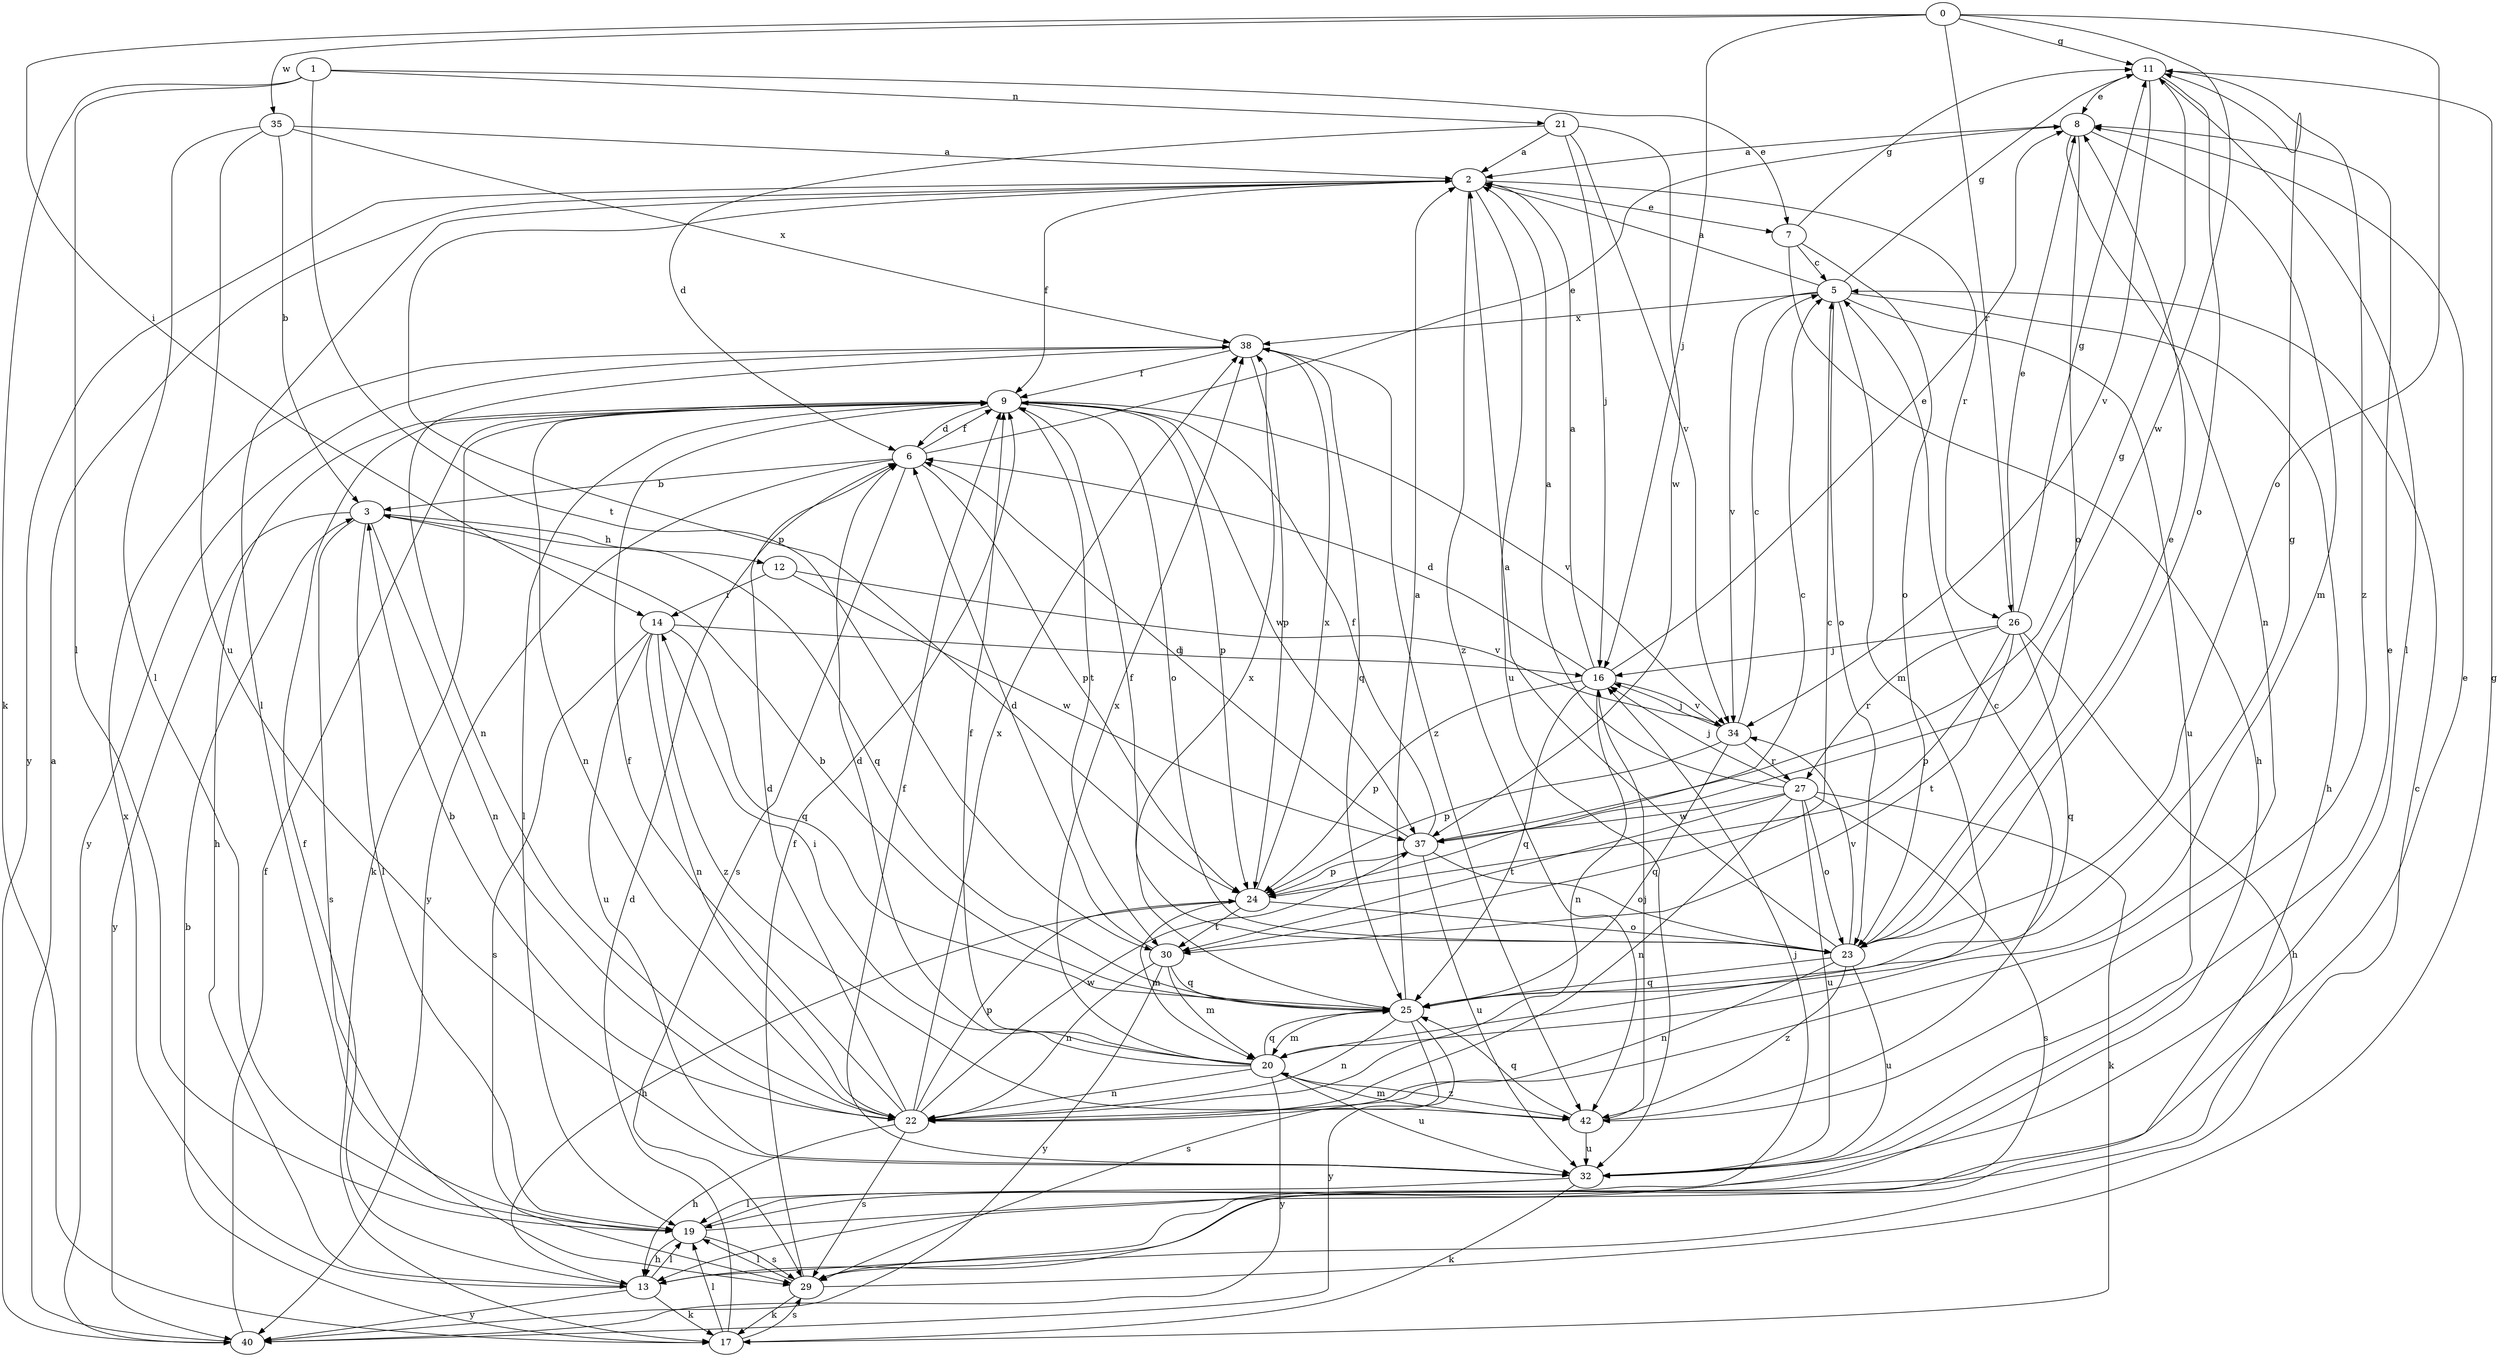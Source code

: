 strict digraph  {
0;
1;
2;
3;
5;
6;
7;
8;
9;
11;
12;
13;
14;
16;
17;
19;
20;
21;
22;
23;
24;
25;
26;
27;
29;
30;
32;
34;
35;
37;
38;
40;
42;
0 -> 11  [label=g];
0 -> 14  [label=i];
0 -> 16  [label=j];
0 -> 23  [label=o];
0 -> 26  [label=r];
0 -> 35  [label=w];
0 -> 37  [label=w];
1 -> 7  [label=e];
1 -> 17  [label=k];
1 -> 19  [label=l];
1 -> 21  [label=n];
1 -> 30  [label=t];
2 -> 7  [label=e];
2 -> 9  [label=f];
2 -> 19  [label=l];
2 -> 24  [label=p];
2 -> 26  [label=r];
2 -> 32  [label=u];
2 -> 40  [label=y];
2 -> 42  [label=z];
3 -> 12  [label=h];
3 -> 19  [label=l];
3 -> 22  [label=n];
3 -> 25  [label=q];
3 -> 29  [label=s];
3 -> 40  [label=y];
5 -> 2  [label=a];
5 -> 11  [label=g];
5 -> 13  [label=h];
5 -> 20  [label=m];
5 -> 23  [label=o];
5 -> 32  [label=u];
5 -> 34  [label=v];
5 -> 38  [label=x];
6 -> 3  [label=b];
6 -> 8  [label=e];
6 -> 9  [label=f];
6 -> 24  [label=p];
6 -> 29  [label=s];
6 -> 40  [label=y];
7 -> 5  [label=c];
7 -> 11  [label=g];
7 -> 13  [label=h];
7 -> 23  [label=o];
8 -> 2  [label=a];
8 -> 20  [label=m];
8 -> 22  [label=n];
8 -> 23  [label=o];
9 -> 6  [label=d];
9 -> 13  [label=h];
9 -> 17  [label=k];
9 -> 19  [label=l];
9 -> 22  [label=n];
9 -> 23  [label=o];
9 -> 24  [label=p];
9 -> 30  [label=t];
9 -> 34  [label=v];
9 -> 37  [label=w];
11 -> 8  [label=e];
11 -> 19  [label=l];
11 -> 23  [label=o];
11 -> 34  [label=v];
11 -> 42  [label=z];
12 -> 14  [label=i];
12 -> 34  [label=v];
12 -> 37  [label=w];
13 -> 9  [label=f];
13 -> 17  [label=k];
13 -> 19  [label=l];
13 -> 38  [label=x];
13 -> 40  [label=y];
14 -> 16  [label=j];
14 -> 22  [label=n];
14 -> 25  [label=q];
14 -> 29  [label=s];
14 -> 32  [label=u];
14 -> 42  [label=z];
16 -> 2  [label=a];
16 -> 6  [label=d];
16 -> 8  [label=e];
16 -> 22  [label=n];
16 -> 24  [label=p];
16 -> 25  [label=q];
16 -> 34  [label=v];
17 -> 3  [label=b];
17 -> 6  [label=d];
17 -> 19  [label=l];
17 -> 29  [label=s];
19 -> 8  [label=e];
19 -> 13  [label=h];
19 -> 16  [label=j];
19 -> 29  [label=s];
20 -> 6  [label=d];
20 -> 9  [label=f];
20 -> 14  [label=i];
20 -> 22  [label=n];
20 -> 25  [label=q];
20 -> 32  [label=u];
20 -> 38  [label=x];
20 -> 40  [label=y];
20 -> 42  [label=z];
21 -> 2  [label=a];
21 -> 6  [label=d];
21 -> 16  [label=j];
21 -> 34  [label=v];
21 -> 37  [label=w];
22 -> 3  [label=b];
22 -> 6  [label=d];
22 -> 9  [label=f];
22 -> 13  [label=h];
22 -> 24  [label=p];
22 -> 29  [label=s];
22 -> 37  [label=w];
22 -> 38  [label=x];
23 -> 2  [label=a];
23 -> 8  [label=e];
23 -> 9  [label=f];
23 -> 22  [label=n];
23 -> 25  [label=q];
23 -> 32  [label=u];
23 -> 34  [label=v];
23 -> 42  [label=z];
24 -> 5  [label=c];
24 -> 13  [label=h];
24 -> 20  [label=m];
24 -> 23  [label=o];
24 -> 30  [label=t];
24 -> 38  [label=x];
25 -> 2  [label=a];
25 -> 3  [label=b];
25 -> 11  [label=g];
25 -> 20  [label=m];
25 -> 22  [label=n];
25 -> 29  [label=s];
25 -> 38  [label=x];
25 -> 40  [label=y];
26 -> 8  [label=e];
26 -> 11  [label=g];
26 -> 13  [label=h];
26 -> 16  [label=j];
26 -> 24  [label=p];
26 -> 25  [label=q];
26 -> 27  [label=r];
26 -> 30  [label=t];
27 -> 2  [label=a];
27 -> 16  [label=j];
27 -> 17  [label=k];
27 -> 22  [label=n];
27 -> 23  [label=o];
27 -> 29  [label=s];
27 -> 30  [label=t];
27 -> 32  [label=u];
27 -> 37  [label=w];
29 -> 5  [label=c];
29 -> 9  [label=f];
29 -> 11  [label=g];
29 -> 17  [label=k];
29 -> 19  [label=l];
30 -> 5  [label=c];
30 -> 6  [label=d];
30 -> 20  [label=m];
30 -> 22  [label=n];
30 -> 25  [label=q];
30 -> 40  [label=y];
32 -> 8  [label=e];
32 -> 9  [label=f];
32 -> 17  [label=k];
32 -> 19  [label=l];
34 -> 5  [label=c];
34 -> 16  [label=j];
34 -> 24  [label=p];
34 -> 25  [label=q];
34 -> 27  [label=r];
35 -> 2  [label=a];
35 -> 3  [label=b];
35 -> 19  [label=l];
35 -> 32  [label=u];
35 -> 38  [label=x];
37 -> 6  [label=d];
37 -> 9  [label=f];
37 -> 11  [label=g];
37 -> 23  [label=o];
37 -> 24  [label=p];
37 -> 32  [label=u];
38 -> 9  [label=f];
38 -> 22  [label=n];
38 -> 24  [label=p];
38 -> 25  [label=q];
38 -> 40  [label=y];
38 -> 42  [label=z];
40 -> 2  [label=a];
40 -> 9  [label=f];
42 -> 5  [label=c];
42 -> 16  [label=j];
42 -> 20  [label=m];
42 -> 25  [label=q];
42 -> 32  [label=u];
}
